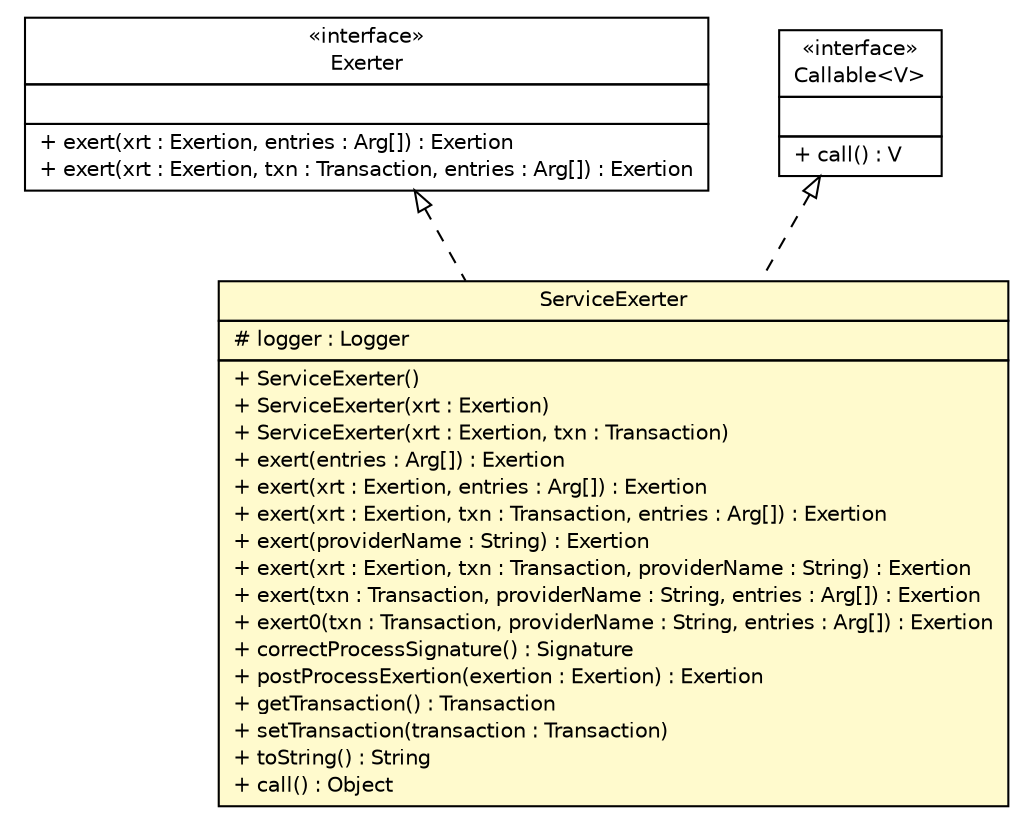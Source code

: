 #!/usr/local/bin/dot
#
# Class diagram 
# Generated by UMLGraph version R5_6 (http://www.umlgraph.org/)
#

digraph G {
	edge [fontname="Helvetica",fontsize=10,labelfontname="Helvetica",labelfontsize=10];
	node [fontname="Helvetica",fontsize=10,shape=plaintext];
	nodesep=0.25;
	ranksep=0.5;
	// sorcer.util.ServiceExerter
	c415717 [label=<<table title="sorcer.util.ServiceExerter" border="0" cellborder="1" cellspacing="0" cellpadding="2" port="p" bgcolor="lemonChiffon" href="./ServiceExerter.html">
		<tr><td><table border="0" cellspacing="0" cellpadding="1">
<tr><td align="center" balign="center"> ServiceExerter </td></tr>
		</table></td></tr>
		<tr><td><table border="0" cellspacing="0" cellpadding="1">
<tr><td align="left" balign="left"> # logger : Logger </td></tr>
		</table></td></tr>
		<tr><td><table border="0" cellspacing="0" cellpadding="1">
<tr><td align="left" balign="left"> + ServiceExerter() </td></tr>
<tr><td align="left" balign="left"> + ServiceExerter(xrt : Exertion) </td></tr>
<tr><td align="left" balign="left"> + ServiceExerter(xrt : Exertion, txn : Transaction) </td></tr>
<tr><td align="left" balign="left"> + exert(entries : Arg[]) : Exertion </td></tr>
<tr><td align="left" balign="left"> + exert(xrt : Exertion, entries : Arg[]) : Exertion </td></tr>
<tr><td align="left" balign="left"> + exert(xrt : Exertion, txn : Transaction, entries : Arg[]) : Exertion </td></tr>
<tr><td align="left" balign="left"> + exert(providerName : String) : Exertion </td></tr>
<tr><td align="left" balign="left"> + exert(xrt : Exertion, txn : Transaction, providerName : String) : Exertion </td></tr>
<tr><td align="left" balign="left"> + exert(txn : Transaction, providerName : String, entries : Arg[]) : Exertion </td></tr>
<tr><td align="left" balign="left"> + exert0(txn : Transaction, providerName : String, entries : Arg[]) : Exertion </td></tr>
<tr><td align="left" balign="left"> + correctProcessSignature() : Signature </td></tr>
<tr><td align="left" balign="left"> + postProcessExertion(exertion : Exertion) : Exertion </td></tr>
<tr><td align="left" balign="left"> + getTransaction() : Transaction </td></tr>
<tr><td align="left" balign="left"> + setTransaction(transaction : Transaction) </td></tr>
<tr><td align="left" balign="left"> + toString() : String </td></tr>
<tr><td align="left" balign="left"> + call() : Object </td></tr>
		</table></td></tr>
		</table>>, URL="./ServiceExerter.html", fontname="Helvetica", fontcolor="black", fontsize=10.0];
	// sorcer.service.Exerter
	c416003 [label=<<table title="sorcer.service.Exerter" border="0" cellborder="1" cellspacing="0" cellpadding="2" port="p" href="../service/Exerter.html">
		<tr><td><table border="0" cellspacing="0" cellpadding="1">
<tr><td align="center" balign="center"> &#171;interface&#187; </td></tr>
<tr><td align="center" balign="center"> Exerter </td></tr>
		</table></td></tr>
		<tr><td><table border="0" cellspacing="0" cellpadding="1">
<tr><td align="left" balign="left">  </td></tr>
		</table></td></tr>
		<tr><td><table border="0" cellspacing="0" cellpadding="1">
<tr><td align="left" balign="left"> + exert(xrt : Exertion, entries : Arg[]) : Exertion </td></tr>
<tr><td align="left" balign="left"> + exert(xrt : Exertion, txn : Transaction, entries : Arg[]) : Exertion </td></tr>
		</table></td></tr>
		</table>>, URL="../service/Exerter.html", fontname="Helvetica", fontcolor="black", fontsize=10.0];
	//sorcer.util.ServiceExerter implements sorcer.service.Exerter
	c416003:p -> c415717:p [dir=back,arrowtail=empty,style=dashed];
	//sorcer.util.ServiceExerter implements java.util.concurrent.Callable<V>
	c416387:p -> c415717:p [dir=back,arrowtail=empty,style=dashed];
	// java.util.concurrent.Callable<V>
	c416387 [label=<<table title="java.util.concurrent.Callable" border="0" cellborder="1" cellspacing="0" cellpadding="2" port="p" href="http://docs.oracle.com/javase/7/docs/api/java/util/concurrent/Callable.html">
		<tr><td><table border="0" cellspacing="0" cellpadding="1">
<tr><td align="center" balign="center"> &#171;interface&#187; </td></tr>
<tr><td align="center" balign="center"> Callable&lt;V&gt; </td></tr>
		</table></td></tr>
		<tr><td><table border="0" cellspacing="0" cellpadding="1">
<tr><td align="left" balign="left">  </td></tr>
		</table></td></tr>
		<tr><td><table border="0" cellspacing="0" cellpadding="1">
<tr><td align="left" balign="left"> + call() : V </td></tr>
		</table></td></tr>
		</table>>, URL="http://docs.oracle.com/javase/7/docs/api/java/util/concurrent/Callable.html", fontname="Helvetica", fontcolor="black", fontsize=10.0];
}

